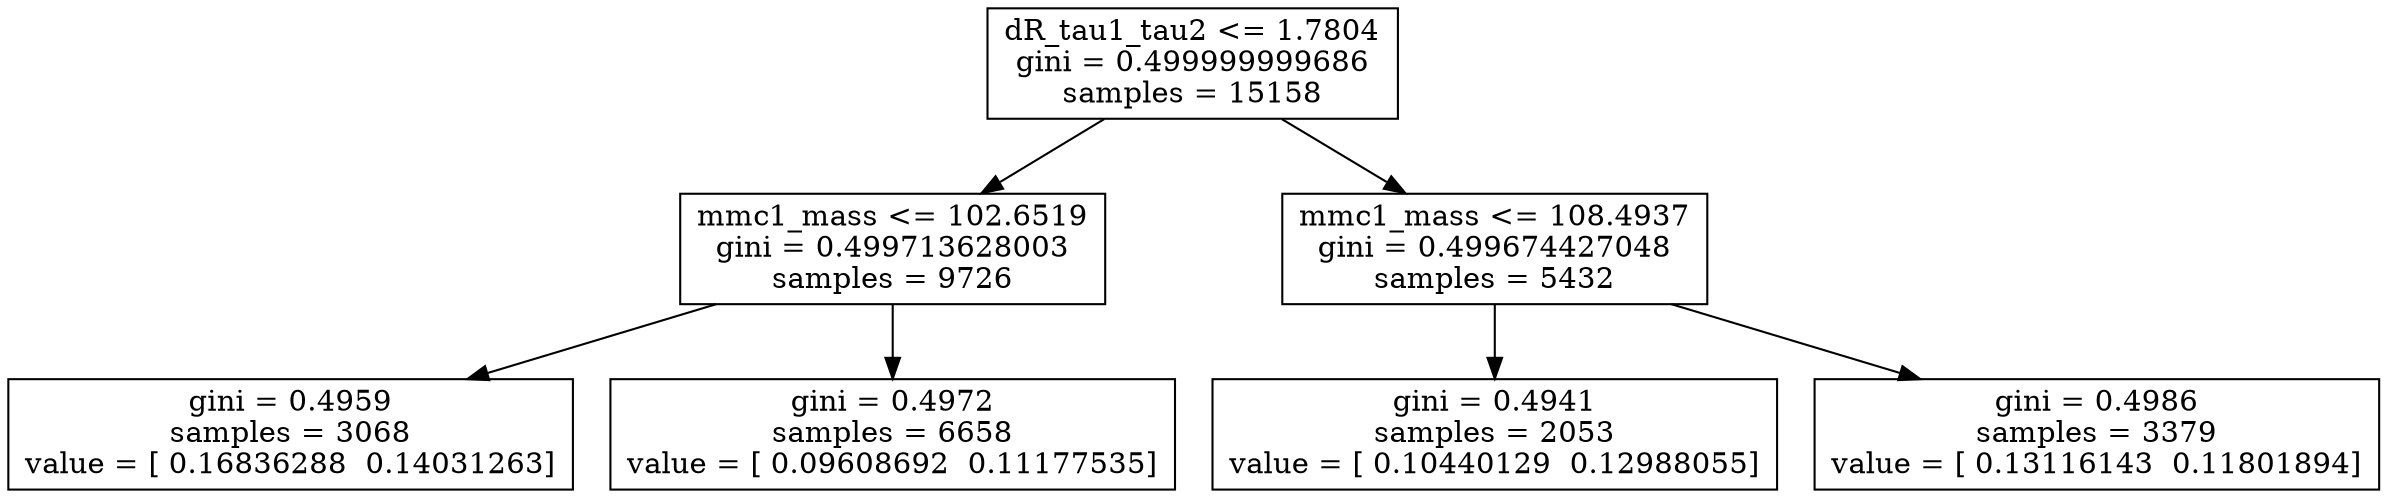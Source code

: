digraph Tree {
0 [label="dR_tau1_tau2 <= 1.7804\ngini = 0.499999999686\nsamples = 15158", shape="box"] ;
1 [label="mmc1_mass <= 102.6519\ngini = 0.499713628003\nsamples = 9726", shape="box"] ;
0 -> 1 ;
2 [label="gini = 0.4959\nsamples = 3068\nvalue = [ 0.16836288  0.14031263]", shape="box"] ;
1 -> 2 ;
3 [label="gini = 0.4972\nsamples = 6658\nvalue = [ 0.09608692  0.11177535]", shape="box"] ;
1 -> 3 ;
4 [label="mmc1_mass <= 108.4937\ngini = 0.499674427048\nsamples = 5432", shape="box"] ;
0 -> 4 ;
5 [label="gini = 0.4941\nsamples = 2053\nvalue = [ 0.10440129  0.12988055]", shape="box"] ;
4 -> 5 ;
6 [label="gini = 0.4986\nsamples = 3379\nvalue = [ 0.13116143  0.11801894]", shape="box"] ;
4 -> 6 ;
}